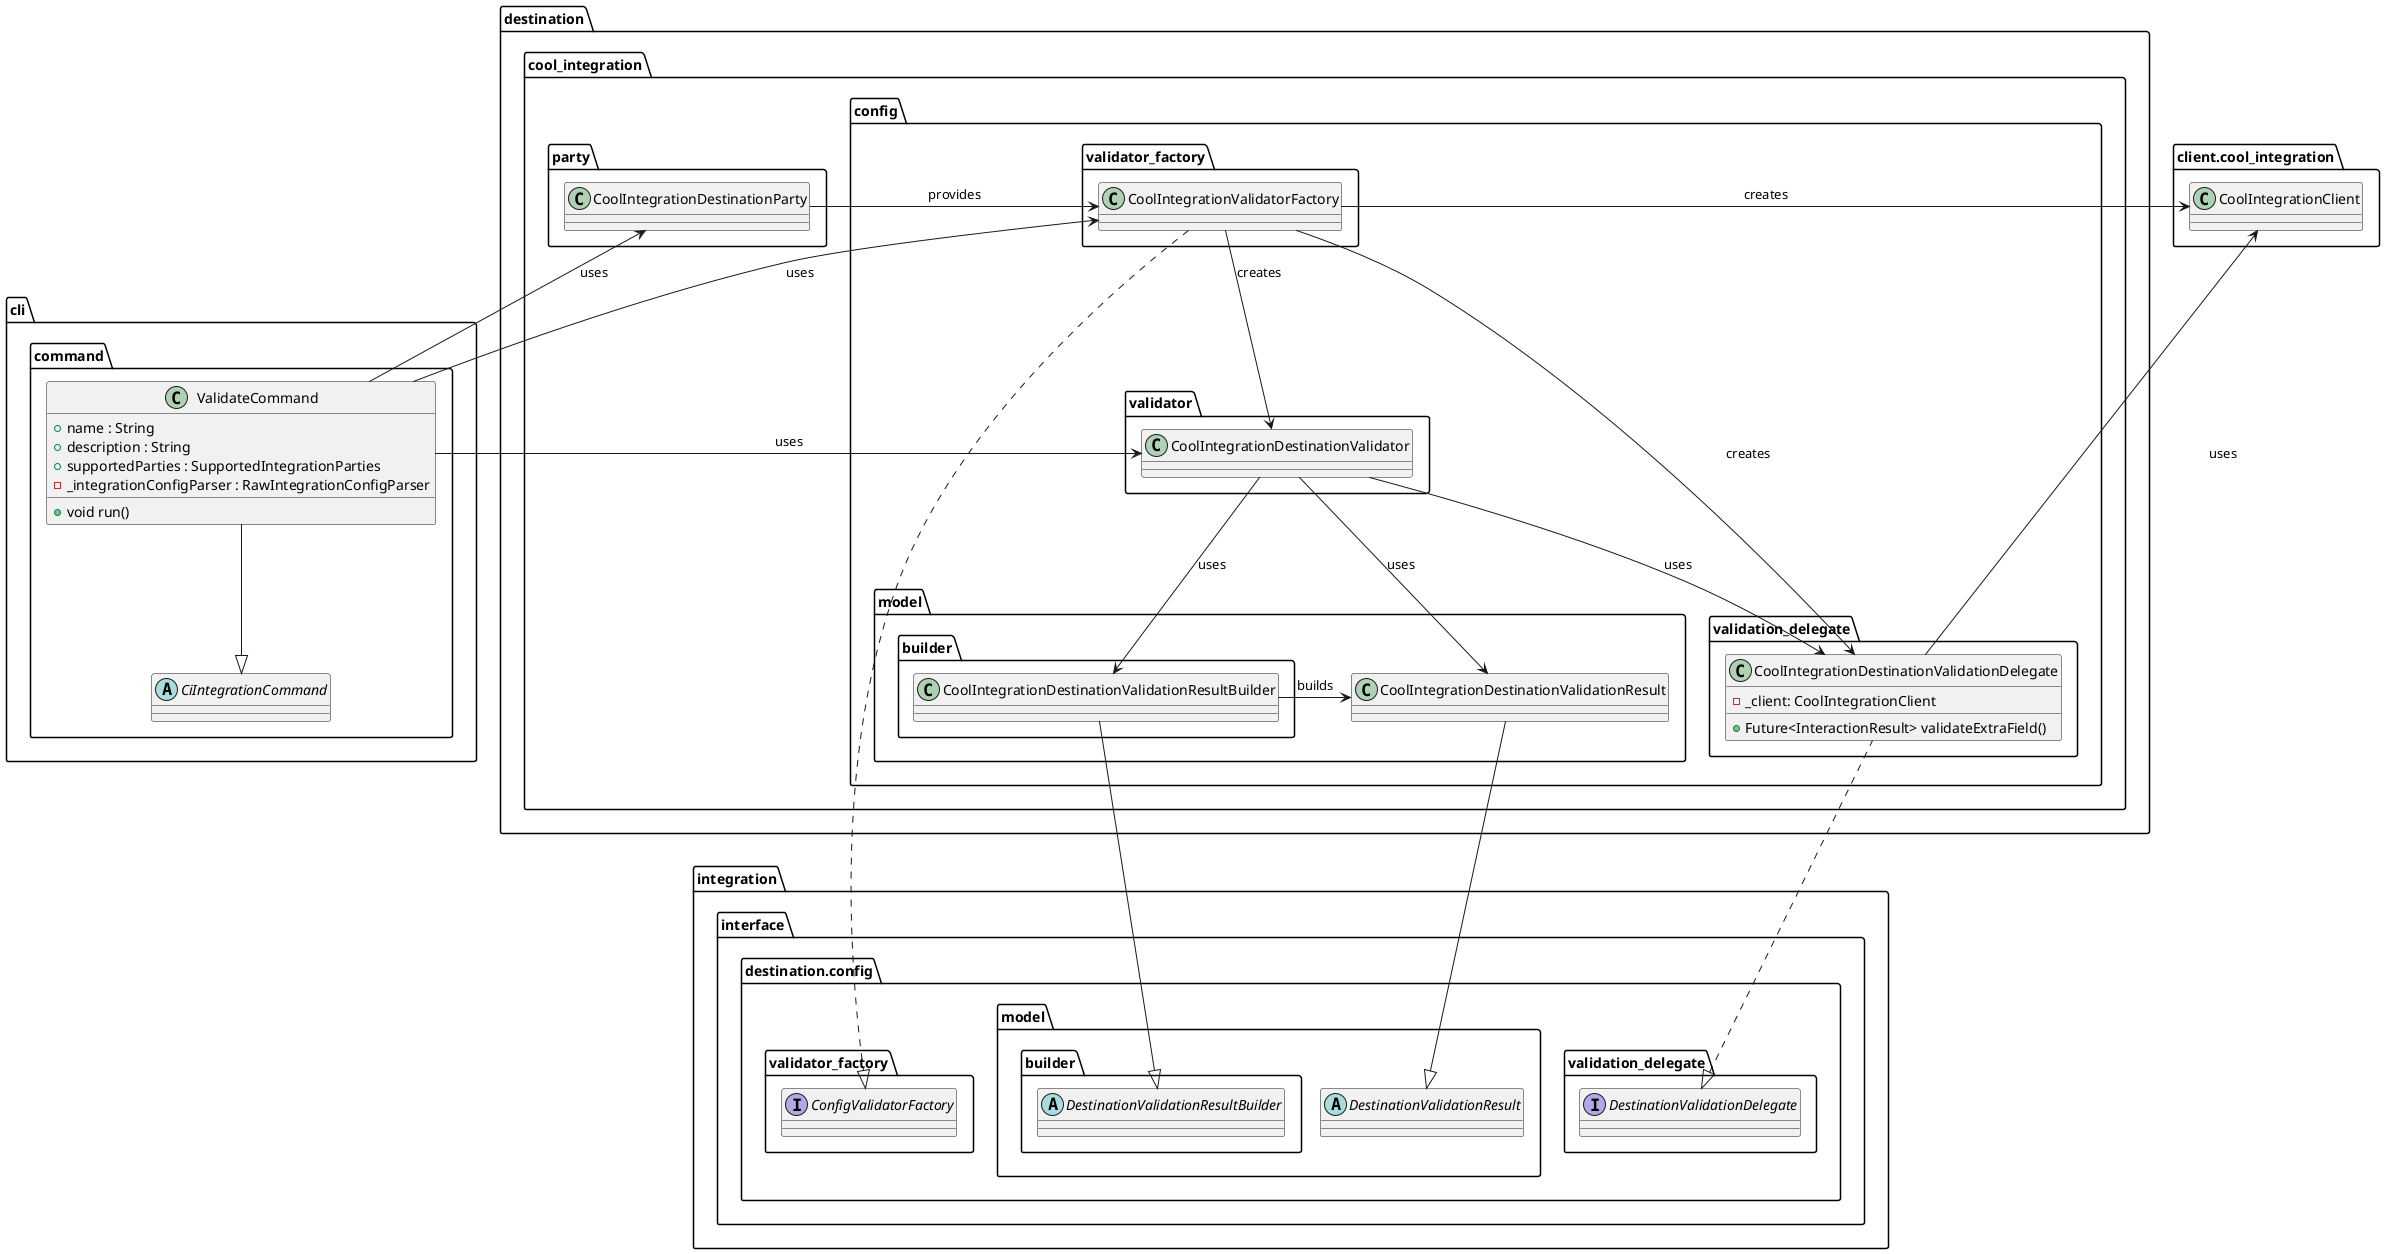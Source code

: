 @startuml ci_integrations_config_validator_class_diagram

    package integration.interface {
        package destination.config as interface_config {

            package validation_delegate as interface_delegate {
                interface DestinationValidationDelegate {}
            }

            package validator_factory as interface_factory {
                interface ConfigValidatorFactory {}
            }

            package model as interface_model {
                package builder {
                    abstract class DestinationValidationResultBuilder {}
                }

                abstract class DestinationValidationResult {}
            }

        }
    }

    package destination.cool_integration {

        package party {
            class CoolIntegrationDestinationParty {}
        }

        package config as cool_integration_config {
            package validator as cool_integration_validator {
                class CoolIntegrationDestinationValidator {}
            }

            package validator_factory as cool_integration_validator_validator_factory {
                class CoolIntegrationValidatorFactory {}
            }

            package validation_delegate {
                class CoolIntegrationDestinationValidationDelegate {
                    - _client: CoolIntegrationClient

                    + Future<InteractionResult> validateExtraField()
                }
            }

            package model as cool_integration_model {
                package builder as cool_integration_builder {
                    class CoolIntegrationDestinationValidationResultBuilder {}
                }

                class CoolIntegrationDestinationValidationResult {}
            }
        }
    }

    package client.cool_integration as client_cool_integration {
        class CoolIntegrationClient {}
    }

    package cli.command {
        abstract class CiIntegrationCommand {}

        class ValidateCommand {
            + name : String
            + description : String
            + supportedParties : SupportedIntegrationParties
            - _integrationConfigParser : RawIntegrationConfigParser

            + void run()
        }
    }

    CoolIntegrationDestinationValidator --> CoolIntegrationDestinationValidationDelegate : uses
    CoolIntegrationDestinationValidationDelegate --> CoolIntegrationClient : uses
    CoolIntegrationValidatorFactory --> CoolIntegrationDestinationValidator : creates
    CoolIntegrationValidatorFactory --> CoolIntegrationClient : creates
    CoolIntegrationValidatorFactory --> CoolIntegrationDestinationValidationDelegate : creates

    ValidateCommand -down-|> CiIntegrationCommand
    ValidateCommand -left-> CoolIntegrationDestinationValidator : uses
    ValidateCommand -left-> CoolIntegrationValidatorFactory : uses
    ValidateCommand -left-> CoolIntegrationDestinationParty : uses

    CoolIntegrationDestinationParty -right-> CoolIntegrationValidatorFactory : provides

    CoolIntegrationDestinationValidationDelegate .left.|> DestinationValidationDelegate
    CoolIntegrationDestinationValidationResult -down-|> DestinationValidationResult
    CoolIntegrationDestinationValidationResultBuilder -down-|> DestinationValidationResultBuilder
    
    CoolIntegrationDestinationValidator --> CoolIntegrationDestinationValidationResultBuilder : uses
    CoolIntegrationDestinationValidator --> CoolIntegrationDestinationValidationResult : uses

    CoolIntegrationDestinationValidationResultBuilder -right-> CoolIntegrationDestinationValidationResult : builds

    CoolIntegrationValidatorFactory ..|> ConfigValidatorFactory

    CoolIntegrationValidatorFactory -[hidden]left-> CoolIntegrationClient
@enduml
